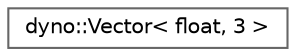 digraph "Graphical Class Hierarchy"
{
 // LATEX_PDF_SIZE
  bgcolor="transparent";
  edge [fontname=Helvetica,fontsize=10,labelfontname=Helvetica,labelfontsize=10];
  node [fontname=Helvetica,fontsize=10,shape=box,height=0.2,width=0.4];
  rankdir="LR";
  Node0 [id="Node000000",label="dyno::Vector\< float, 3 \>",height=0.2,width=0.4,color="grey40", fillcolor="white", style="filled",URL="$classdyno_1_1_vector.html",tooltip=" "];
}
